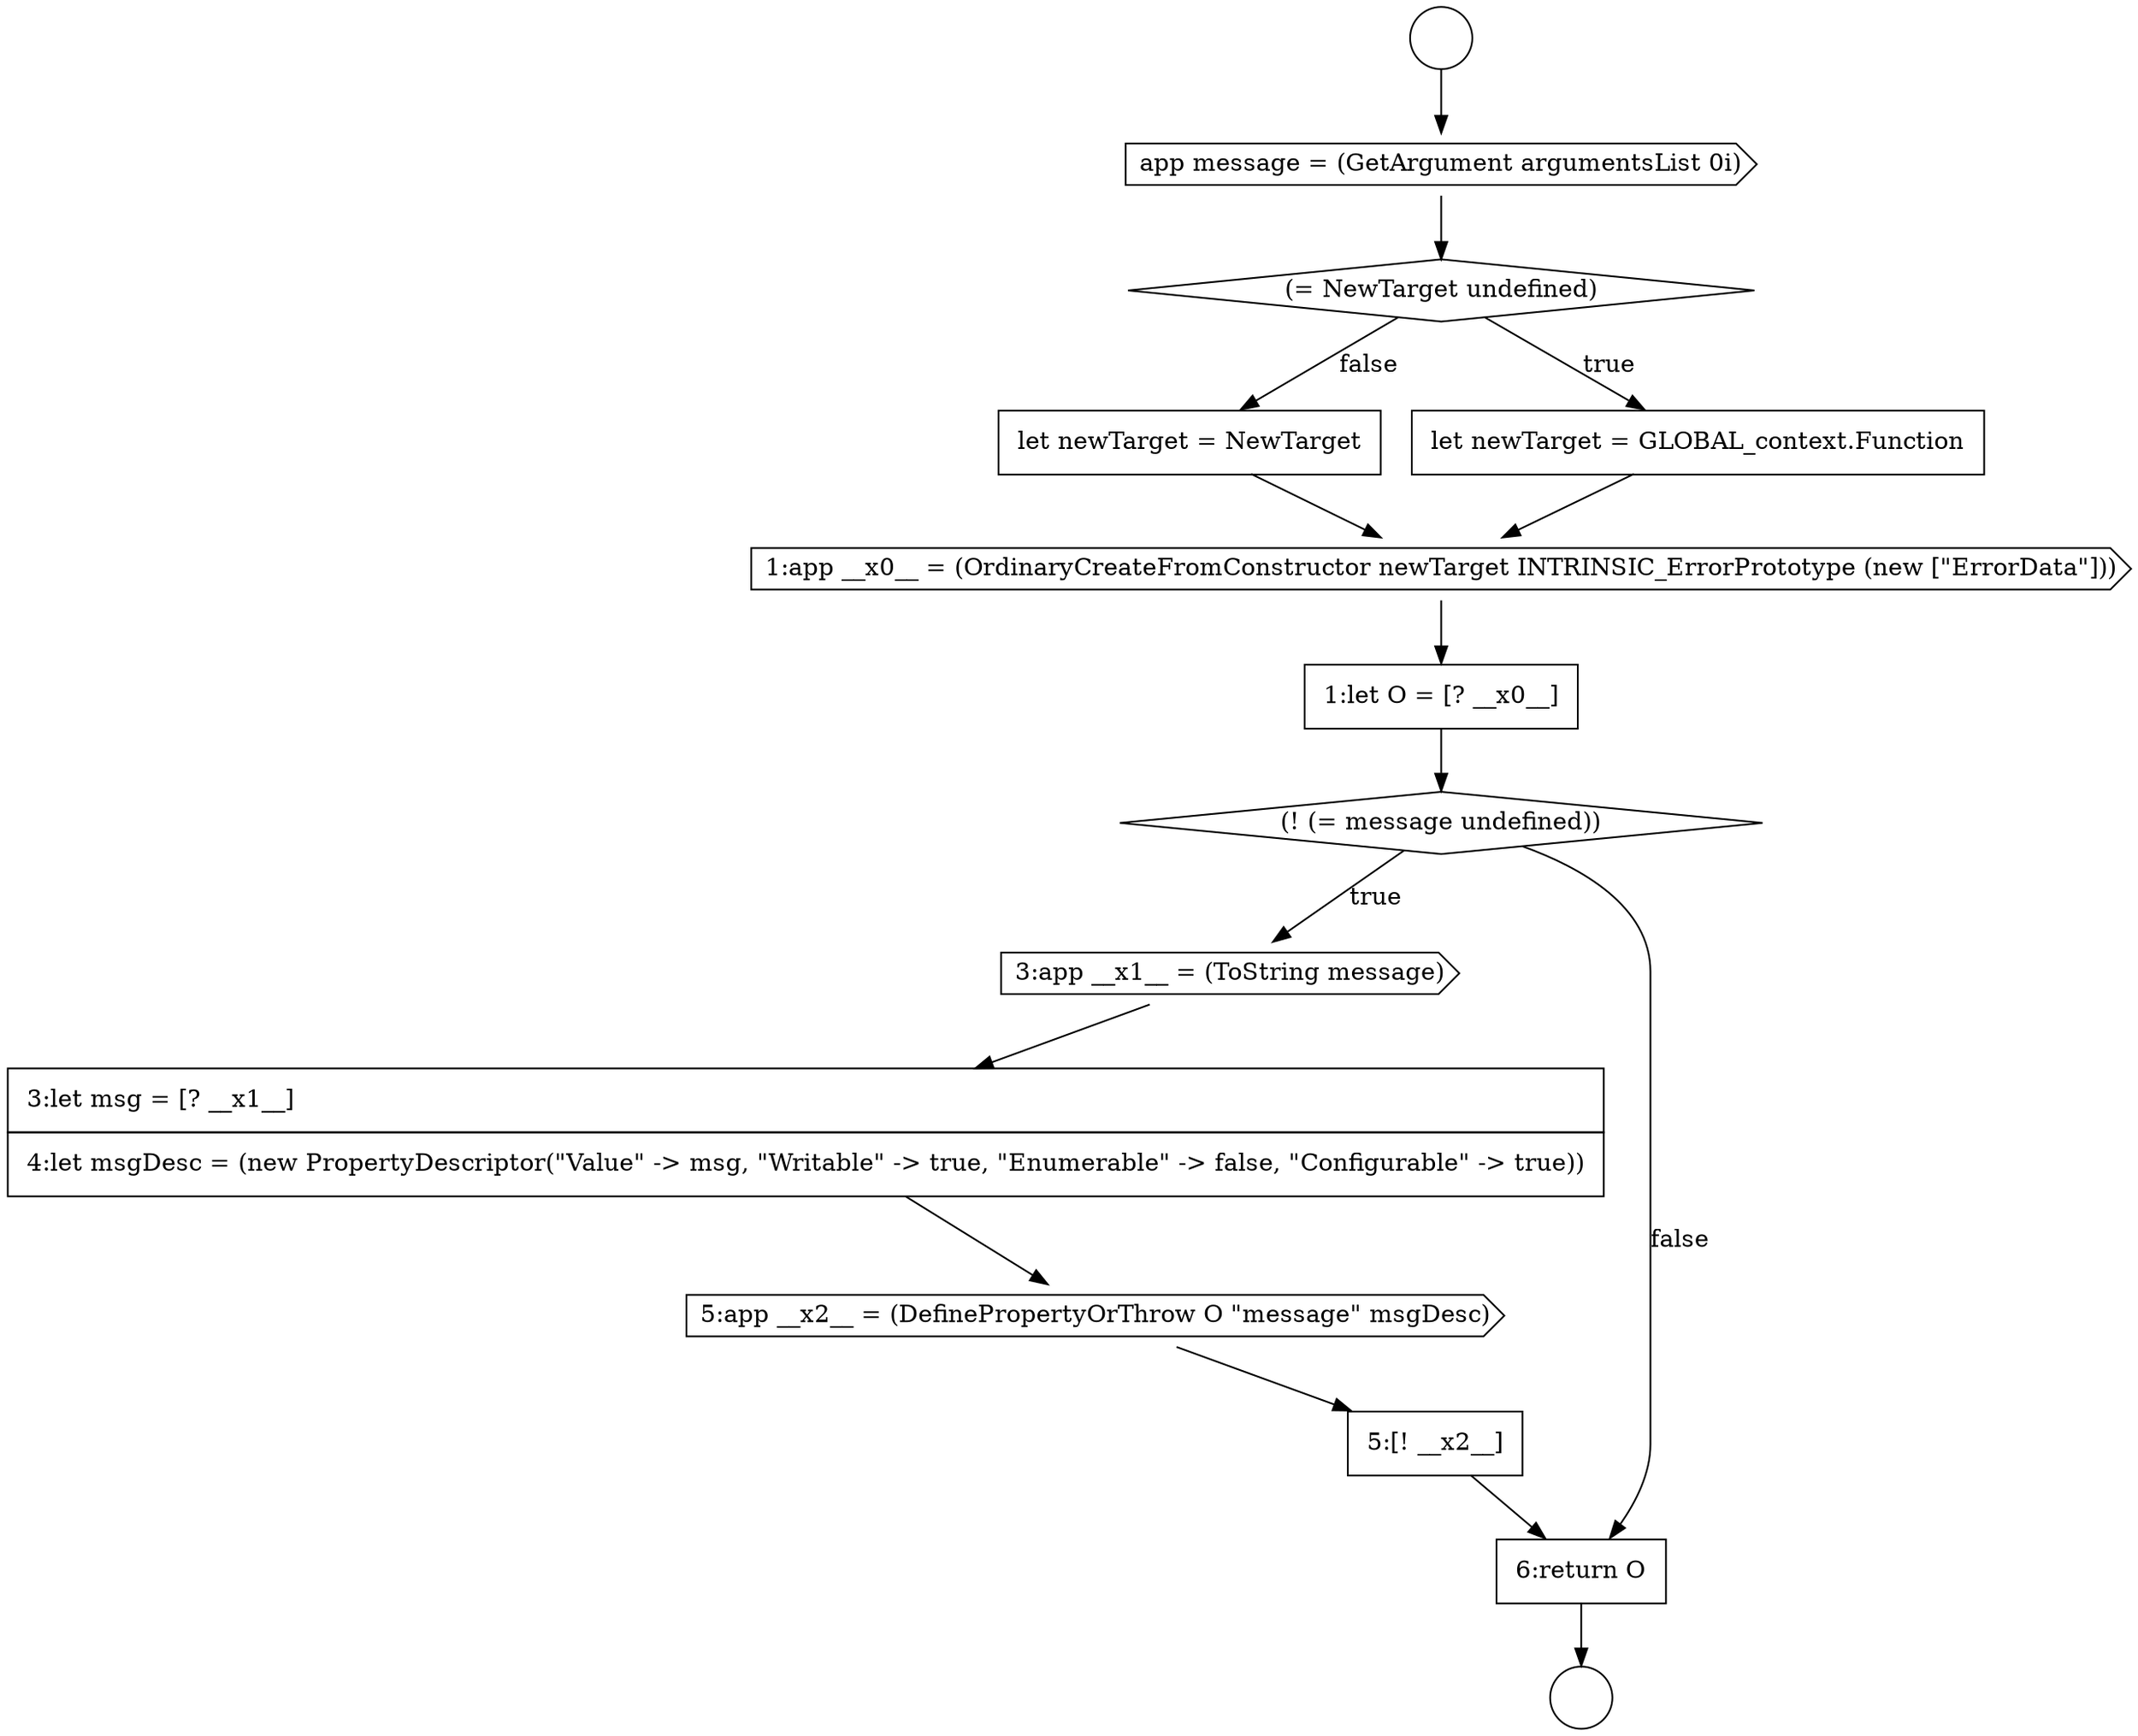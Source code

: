 digraph {
  node11752 [shape=cds, label=<<font color="black">1:app __x0__ = (OrdinaryCreateFromConstructor newTarget INTRINSIC_ErrorPrototype (new [&quot;ErrorData&quot;]))</font>> color="black" fillcolor="white" style=filled]
  node11756 [shape=none, margin=0, label=<<font color="black">
    <table border="0" cellborder="1" cellspacing="0" cellpadding="10">
      <tr><td align="left">3:let msg = [? __x1__]</td></tr>
      <tr><td align="left">4:let msgDesc = (new PropertyDescriptor(&quot;Value&quot; -&gt; msg, &quot;Writable&quot; -&gt; true, &quot;Enumerable&quot; -&gt; false, &quot;Configurable&quot; -&gt; true))</td></tr>
    </table>
  </font>> color="black" fillcolor="white" style=filled]
  node11748 [shape=cds, label=<<font color="black">app message = (GetArgument argumentsList 0i)</font>> color="black" fillcolor="white" style=filled]
  node11751 [shape=none, margin=0, label=<<font color="black">
    <table border="0" cellborder="1" cellspacing="0" cellpadding="10">
      <tr><td align="left">let newTarget = NewTarget</td></tr>
    </table>
  </font>> color="black" fillcolor="white" style=filled]
  node11757 [shape=cds, label=<<font color="black">5:app __x2__ = (DefinePropertyOrThrow O &quot;message&quot; msgDesc)</font>> color="black" fillcolor="white" style=filled]
  node11747 [shape=circle label=" " color="black" fillcolor="white" style=filled]
  node11750 [shape=none, margin=0, label=<<font color="black">
    <table border="0" cellborder="1" cellspacing="0" cellpadding="10">
      <tr><td align="left">let newTarget = GLOBAL_context.Function</td></tr>
    </table>
  </font>> color="black" fillcolor="white" style=filled]
  node11746 [shape=circle label=" " color="black" fillcolor="white" style=filled]
  node11758 [shape=none, margin=0, label=<<font color="black">
    <table border="0" cellborder="1" cellspacing="0" cellpadding="10">
      <tr><td align="left">5:[! __x2__]</td></tr>
    </table>
  </font>> color="black" fillcolor="white" style=filled]
  node11753 [shape=none, margin=0, label=<<font color="black">
    <table border="0" cellborder="1" cellspacing="0" cellpadding="10">
      <tr><td align="left">1:let O = [? __x0__]</td></tr>
    </table>
  </font>> color="black" fillcolor="white" style=filled]
  node11749 [shape=diamond, label=<<font color="black">(= NewTarget undefined)</font>> color="black" fillcolor="white" style=filled]
  node11755 [shape=cds, label=<<font color="black">3:app __x1__ = (ToString message)</font>> color="black" fillcolor="white" style=filled]
  node11759 [shape=none, margin=0, label=<<font color="black">
    <table border="0" cellborder="1" cellspacing="0" cellpadding="10">
      <tr><td align="left">6:return O</td></tr>
    </table>
  </font>> color="black" fillcolor="white" style=filled]
  node11754 [shape=diamond, label=<<font color="black">(! (= message undefined))</font>> color="black" fillcolor="white" style=filled]
  node11753 -> node11754 [ color="black"]
  node11749 -> node11750 [label=<<font color="black">true</font>> color="black"]
  node11749 -> node11751 [label=<<font color="black">false</font>> color="black"]
  node11758 -> node11759 [ color="black"]
  node11754 -> node11755 [label=<<font color="black">true</font>> color="black"]
  node11754 -> node11759 [label=<<font color="black">false</font>> color="black"]
  node11748 -> node11749 [ color="black"]
  node11751 -> node11752 [ color="black"]
  node11746 -> node11748 [ color="black"]
  node11750 -> node11752 [ color="black"]
  node11752 -> node11753 [ color="black"]
  node11756 -> node11757 [ color="black"]
  node11755 -> node11756 [ color="black"]
  node11759 -> node11747 [ color="black"]
  node11757 -> node11758 [ color="black"]
}
